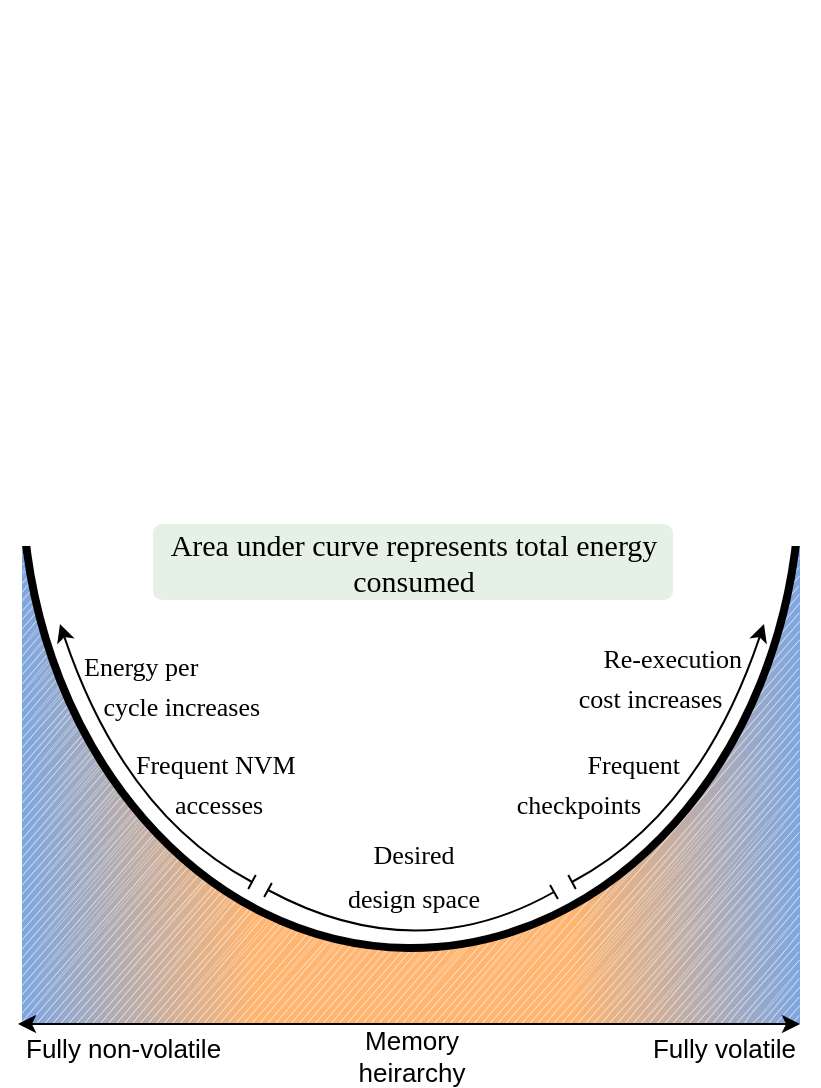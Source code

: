 <mxfile version="20.2.3" type="device"><diagram id="PtCEYL08sMLpnv_8VfrL" name="Page-1"><mxGraphModel dx="1185" dy="750" grid="1" gridSize="10" guides="1" tooltips="1" connect="1" arrows="1" fold="1" page="1" pageScale="1" pageWidth="850" pageHeight="1100" math="0" shadow="0"><root><mxCell id="0"/><mxCell id="1" parent="0"/><mxCell id="PKVwTQg4ladtnffJj3QP-6" value="" style="rounded=0;whiteSpace=wrap;html=1;sketch=0;fillStyle=solid;fontFamily=Linux Biolinum;fontSource=https%3A%2F%2Ffonts.googleapis.com%2Fcss%3Ffamily%3DLinux%2BBiolinum;fontSize=18;strokeColor=none;strokeWidth=1;fillColor=#FFB570;gradientColor=none;gradientDirection=radial;" parent="1" vertex="1"><mxGeometry x="364" y="500" width="159" height="60" as="geometry"/></mxCell><mxCell id="PKVwTQg4ladtnffJj3QP-9" value="" style="rounded=0;whiteSpace=wrap;html=1;labelBorderColor=#FFB570;sketch=0;fillStyle=hachure;fontSize=13;fillColor=#FFB570;gradientColor=#7EA6E0;gradientDirection=west;portConstraint=none;labelPadding=0;backgroundOutline=0;rotation=-180;strokeColor=none;" parent="1" vertex="1"><mxGeometry x="523" y="290" width="114" height="270" as="geometry"/></mxCell><mxCell id="PKVwTQg4ladtnffJj3QP-10" value="" style="rounded=0;whiteSpace=wrap;html=1;labelBorderColor=#FFB570;sketch=0;fillStyle=hachure;fontSize=13;fillColor=#FFB570;gradientColor=#7EA6E0;gradientDirection=west;portConstraint=none;labelPadding=0;backgroundOutline=0;rotation=-180;strokeColor=none;direction=west;" parent="1" vertex="1"><mxGeometry x="248" y="290" width="116" height="270" as="geometry"/></mxCell><mxCell id="Le4-GfOD2l4DCD0Vjv-3-12" value="" style="verticalLabelPosition=bottom;verticalAlign=top;html=1;shape=mxgraph.basic.rect;fillColor2=none;strokeWidth=0.7;size=20;indent=5;fontFamily=Linux Biolinum;fontSource=https%3A%2F%2Ffonts.googleapis.com%2Fcss%3Ffamily%3DLinux%2BBiolinum;fontSize=18;sketch=1;fillStyle=hachure;gradientDirection=radial;fillColor=#FFFFFF;strokeColor=none;gradientColor=none;opacity=60;" parent="1" vertex="1"><mxGeometry x="247" y="322" width="389" height="237" as="geometry"/></mxCell><mxCell id="Le4-GfOD2l4DCD0Vjv-3-9" value="" style="verticalLabelPosition=bottom;verticalAlign=top;html=1;shape=mxgraph.basic.pie;startAngle=0.262;endAngle=0.74;fontFamily=Linux Biolinum;fontSource=https%3A%2F%2Ffonts.googleapis.com%2Fcss%3Ffamily%3DLinux%2BBiolinum;fontSize=18;strokeColor=default;strokeWidth=4;movable=0;resizable=0;rotatable=0;deletable=0;editable=0;connectable=0;" parent="1" vertex="1"><mxGeometry x="248" y="50" width="389" height="472" as="geometry"/></mxCell><mxCell id="Le4-GfOD2l4DCD0Vjv-3-1" value="" style="endArrow=classic;startArrow=classic;html=1;rounded=0;" parent="1" edge="1"><mxGeometry width="50" height="50" relative="1" as="geometry"><mxPoint x="246" y="560" as="sourcePoint"/><mxPoint x="637" y="560" as="targetPoint"/></mxGeometry></mxCell><mxCell id="Le4-GfOD2l4DCD0Vjv-3-2" value="&lt;font style=&quot;font-size: 13px;&quot;&gt;Fully non-volatile&lt;/font&gt;" style="text;html=1;strokeColor=none;fillColor=none;align=left;verticalAlign=middle;whiteSpace=wrap;rounded=0;" parent="1" vertex="1"><mxGeometry x="248" y="560" width="102" height="23" as="geometry"/></mxCell><mxCell id="Le4-GfOD2l4DCD0Vjv-3-3" value="&lt;font style=&quot;font-size: 13px;&quot;&gt;Fully volatile&lt;/font&gt;" style="text;html=1;strokeColor=none;fillColor=none;align=right;verticalAlign=middle;whiteSpace=wrap;rounded=0;" parent="1" vertex="1"><mxGeometry x="520" y="560" width="117" height="23" as="geometry"/></mxCell><mxCell id="Le4-GfOD2l4DCD0Vjv-3-10" value="" style="verticalLabelPosition=bottom;verticalAlign=top;html=1;shape=mxgraph.basic.rect;fillColor2=none;strokeWidth=1;size=20;indent=5;fontFamily=Linux Biolinum;fontSource=https%3A%2F%2Ffonts.googleapis.com%2Fcss%3Ffamily%3DLinux%2BBiolinum;fontSize=18;strokeColor=none;" parent="1" vertex="1"><mxGeometry x="245" y="280" width="395" height="41" as="geometry"/></mxCell><mxCell id="Le4-GfOD2l4DCD0Vjv-3-23" value="&lt;font style=&quot;font-size: 13px;&quot;&gt;Re-execution&lt;br&gt;cost increases&amp;nbsp; &amp;nbsp;&lt;/font&gt;" style="text;html=1;strokeColor=none;fillColor=none;align=right;verticalAlign=middle;whiteSpace=wrap;rounded=0;sketch=0;fillStyle=zigzag;fontFamily=Linux Biolinum;fontSource=https%3A%2F%2Ffonts.googleapis.com%2Fcss%3Ffamily%3DLinux%2BBiolinum;fontSize=16;" parent="1" vertex="1"><mxGeometry x="500" y="370" width="110" height="32" as="geometry"/></mxCell><mxCell id="Le4-GfOD2l4DCD0Vjv-3-24" value="" style="endArrow=baseDash;html=1;fontFamily=Linux Biolinum;fontSource=https%3A%2F%2Ffonts.googleapis.com%2Fcss%3Ffamily%3DLinux%2BBiolinum;fontSize=16;strokeWidth=1;sketch=0;endFill=0;startArrow=classic;startFill=1;curved=1;" parent="1" edge="1"><mxGeometry width="50" height="50" relative="1" as="geometry"><mxPoint x="267" y="360" as="sourcePoint"/><mxPoint x="363" y="489" as="targetPoint"/><Array as="points"><mxPoint x="299" y="455"/></Array></mxGeometry></mxCell><mxCell id="Le4-GfOD2l4DCD0Vjv-3-25" value="&lt;font style=&quot;font-size: 13px; line-height: 1.2;&quot;&gt;Energy per&lt;br&gt;&amp;nbsp; &amp;nbsp;cycle increases&lt;/font&gt;" style="text;html=1;strokeColor=none;fillColor=none;align=left;verticalAlign=middle;whiteSpace=wrap;rounded=0;sketch=0;fillStyle=zigzag;fontFamily=Linux Biolinum;fontSource=https%3A%2F%2Ffonts.googleapis.com%2Fcss%3Ffamily%3DLinux%2BBiolinum;fontSize=16;spacingTop=0;labelBorderColor=none;horizontal=1;" parent="1" vertex="1"><mxGeometry x="277" y="370" width="100" height="39" as="geometry"/></mxCell><mxCell id="Le4-GfOD2l4DCD0Vjv-3-17" value="&lt;font style=&quot;font-size: 13px;&quot;&gt;Desired design space&lt;/font&gt;" style="text;html=1;strokeColor=none;fillColor=none;align=center;verticalAlign=middle;whiteSpace=wrap;rounded=0;sketch=0;fillStyle=zigzag;fontFamily=Linux Biolinum;fontSource=https%3A%2F%2Ffonts.googleapis.com%2Fcss%3Ffamily%3DLinux%2BBiolinum;fontSize=18;opacity=50;glass=0;" parent="1" vertex="1"><mxGeometry x="404.75" y="470" width="77.5" height="30" as="geometry"/></mxCell><mxCell id="PKVwTQg4ladtnffJj3QP-2" value="" style="endArrow=baseDash;html=1;fontFamily=Linux Biolinum;fontSource=https%3A%2F%2Ffonts.googleapis.com%2Fcss%3Ffamily%3DLinux%2BBiolinum;fontSize=16;strokeWidth=1;sketch=0;endFill=0;startArrow=classic;startFill=1;curved=1;" parent="1" edge="1"><mxGeometry width="50" height="50" relative="1" as="geometry"><mxPoint x="619" y="360" as="sourcePoint"/><mxPoint x="523" y="489" as="targetPoint"/><Array as="points"><mxPoint x="587" y="455"/></Array></mxGeometry></mxCell><mxCell id="Le4-GfOD2l4DCD0Vjv-3-5" value="&lt;font style=&quot;font-size: 15px;&quot;&gt;Area under curve represents total energy consumed&lt;/font&gt;" style="text;html=1;strokeColor=none;fillColor=#D5E8D4;align=center;verticalAlign=middle;whiteSpace=wrap;rounded=1;fontFamily=Linux Biolinum;fontSource=https%3A%2F%2Ffonts.googleapis.com%2Fcss%3Ffamily%3DLinux%2BBiolinum;arcSize=12;imageHeight=24;labelBorderColor=none;opacity=60;" parent="1" vertex="1"><mxGeometry x="313.5" y="310" width="260" height="38" as="geometry"/></mxCell><mxCell id="PKVwTQg4ladtnffJj3QP-4" value="&lt;span style=&quot;font-size: 13px;&quot;&gt;Frequent NVM&amp;nbsp; &amp;nbsp; &amp;nbsp; &amp;nbsp; &amp;nbsp; &amp;nbsp; &amp;nbsp; accesses&lt;/span&gt;" style="text;html=1;strokeColor=none;fillColor=none;align=left;verticalAlign=middle;whiteSpace=wrap;rounded=0;sketch=0;fillStyle=zigzag;fontFamily=Linux Biolinum;fontSource=https%3A%2F%2Ffonts.googleapis.com%2Fcss%3Ffamily%3DLinux%2BBiolinum;fontSize=16;" parent="1" vertex="1"><mxGeometry x="303" y="419.5" width="107" height="39" as="geometry"/></mxCell><mxCell id="PKVwTQg4ladtnffJj3QP-5" value="&lt;span style=&quot;font-size: 13px;&quot;&gt;Frequent checkpoints&amp;nbsp; &amp;nbsp; &amp;nbsp;&amp;nbsp;&lt;/span&gt;" style="text;html=1;strokeColor=none;fillColor=none;align=right;verticalAlign=middle;whiteSpace=wrap;rounded=0;sketch=0;fillStyle=zigzag;fontFamily=Linux Biolinum;fontSource=https%3A%2F%2Ffonts.googleapis.com%2Fcss%3Ffamily%3DLinux%2BBiolinum;fontSize=16;" parent="1" vertex="1"><mxGeometry x="482.25" y="423" width="97" height="32" as="geometry"/></mxCell><mxCell id="PKVwTQg4ladtnffJj3QP-14" value="" style="endArrow=baseDash;html=1;fontSize=13;curved=1;startArrow=baseDash;startFill=0;endFill=0;" parent="1" edge="1"><mxGeometry width="50" height="50" relative="1" as="geometry"><mxPoint x="371" y="493" as="sourcePoint"/><mxPoint x="514" y="494" as="targetPoint"/><Array as="points"><mxPoint x="445" y="533"/></Array></mxGeometry></mxCell><mxCell id="PKVwTQg4ladtnffJj3QP-15" value="&lt;font style=&quot;font-size: 13px;&quot;&gt;Memory heirarchy&lt;/font&gt;" style="text;html=1;strokeColor=none;fillColor=none;align=center;verticalAlign=middle;whiteSpace=wrap;rounded=0;" parent="1" vertex="1"><mxGeometry x="409.5" y="564" width="66" height="23" as="geometry"/></mxCell></root></mxGraphModel></diagram></mxfile>